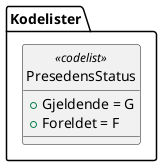 @startuml
skinparam nodesep 100
hide circle
class Kodelister.PresedensStatus <<codelist>> {
  +Gjeldende = G
  +Foreldet = F
}
@enduml
